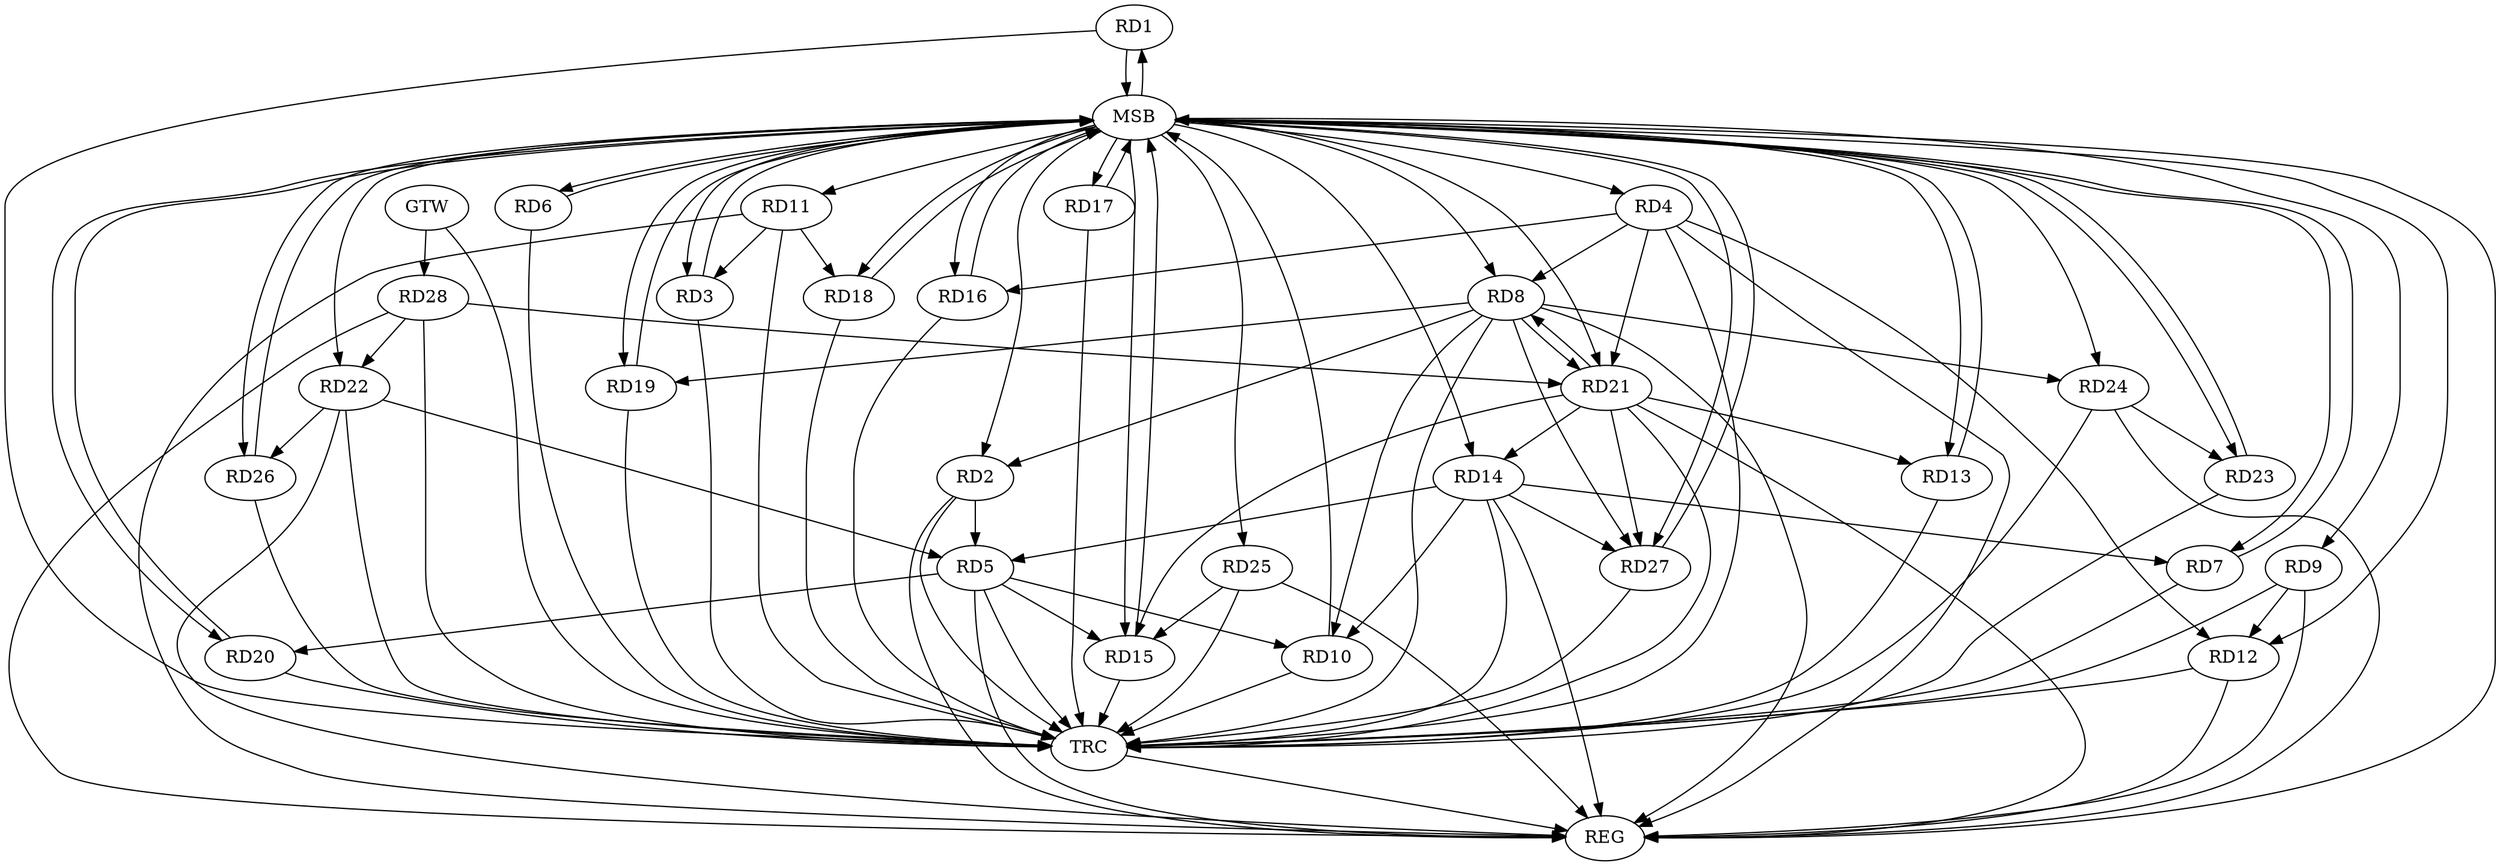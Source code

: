 strict digraph G {
  RD1 [ label="RD1" ];
  RD2 [ label="RD2" ];
  RD3 [ label="RD3" ];
  RD4 [ label="RD4" ];
  RD5 [ label="RD5" ];
  RD6 [ label="RD6" ];
  RD7 [ label="RD7" ];
  RD8 [ label="RD8" ];
  RD9 [ label="RD9" ];
  RD10 [ label="RD10" ];
  RD11 [ label="RD11" ];
  RD12 [ label="RD12" ];
  RD13 [ label="RD13" ];
  RD14 [ label="RD14" ];
  RD15 [ label="RD15" ];
  RD16 [ label="RD16" ];
  RD17 [ label="RD17" ];
  RD18 [ label="RD18" ];
  RD19 [ label="RD19" ];
  RD20 [ label="RD20" ];
  RD21 [ label="RD21" ];
  RD22 [ label="RD22" ];
  RD23 [ label="RD23" ];
  RD24 [ label="RD24" ];
  RD25 [ label="RD25" ];
  RD26 [ label="RD26" ];
  RD27 [ label="RD27" ];
  RD28 [ label="RD28" ];
  GTW [ label="GTW" ];
  REG [ label="REG" ];
  MSB [ label="MSB" ];
  TRC [ label="TRC" ];
  RD2 -> RD5;
  RD8 -> RD2;
  RD11 -> RD3;
  RD4 -> RD8;
  RD4 -> RD12;
  RD4 -> RD16;
  RD4 -> RD21;
  RD5 -> RD10;
  RD14 -> RD5;
  RD5 -> RD15;
  RD5 -> RD20;
  RD22 -> RD5;
  RD14 -> RD7;
  RD8 -> RD10;
  RD8 -> RD19;
  RD8 -> RD21;
  RD21 -> RD8;
  RD8 -> RD24;
  RD8 -> RD27;
  RD9 -> RD12;
  RD14 -> RD10;
  RD11 -> RD18;
  RD21 -> RD13;
  RD21 -> RD14;
  RD14 -> RD27;
  RD21 -> RD15;
  RD25 -> RD15;
  RD21 -> RD27;
  RD28 -> RD21;
  RD22 -> RD26;
  RD28 -> RD22;
  RD24 -> RD23;
  GTW -> RD28;
  RD2 -> REG;
  RD4 -> REG;
  RD5 -> REG;
  RD8 -> REG;
  RD9 -> REG;
  RD11 -> REG;
  RD12 -> REG;
  RD14 -> REG;
  RD21 -> REG;
  RD22 -> REG;
  RD24 -> REG;
  RD25 -> REG;
  RD28 -> REG;
  RD1 -> MSB;
  MSB -> RD23;
  MSB -> REG;
  RD3 -> MSB;
  MSB -> RD7;
  MSB -> RD20;
  RD6 -> MSB;
  MSB -> RD3;
  MSB -> RD4;
  MSB -> RD12;
  RD7 -> MSB;
  MSB -> RD8;
  MSB -> RD11;
  MSB -> RD15;
  MSB -> RD18;
  MSB -> RD26;
  RD10 -> MSB;
  MSB -> RD27;
  RD13 -> MSB;
  MSB -> RD6;
  MSB -> RD14;
  MSB -> RD21;
  RD15 -> MSB;
  RD16 -> MSB;
  RD17 -> MSB;
  MSB -> RD9;
  MSB -> RD13;
  MSB -> RD19;
  RD18 -> MSB;
  RD19 -> MSB;
  MSB -> RD1;
  RD20 -> MSB;
  MSB -> RD22;
  MSB -> RD24;
  RD23 -> MSB;
  MSB -> RD16;
  MSB -> RD25;
  RD26 -> MSB;
  MSB -> RD17;
  RD27 -> MSB;
  MSB -> RD2;
  RD1 -> TRC;
  RD2 -> TRC;
  RD3 -> TRC;
  RD4 -> TRC;
  RD5 -> TRC;
  RD6 -> TRC;
  RD7 -> TRC;
  RD8 -> TRC;
  RD9 -> TRC;
  RD10 -> TRC;
  RD11 -> TRC;
  RD12 -> TRC;
  RD13 -> TRC;
  RD14 -> TRC;
  RD15 -> TRC;
  RD16 -> TRC;
  RD17 -> TRC;
  RD18 -> TRC;
  RD19 -> TRC;
  RD20 -> TRC;
  RD21 -> TRC;
  RD22 -> TRC;
  RD23 -> TRC;
  RD24 -> TRC;
  RD25 -> TRC;
  RD26 -> TRC;
  RD27 -> TRC;
  RD28 -> TRC;
  GTW -> TRC;
  TRC -> REG;
}
